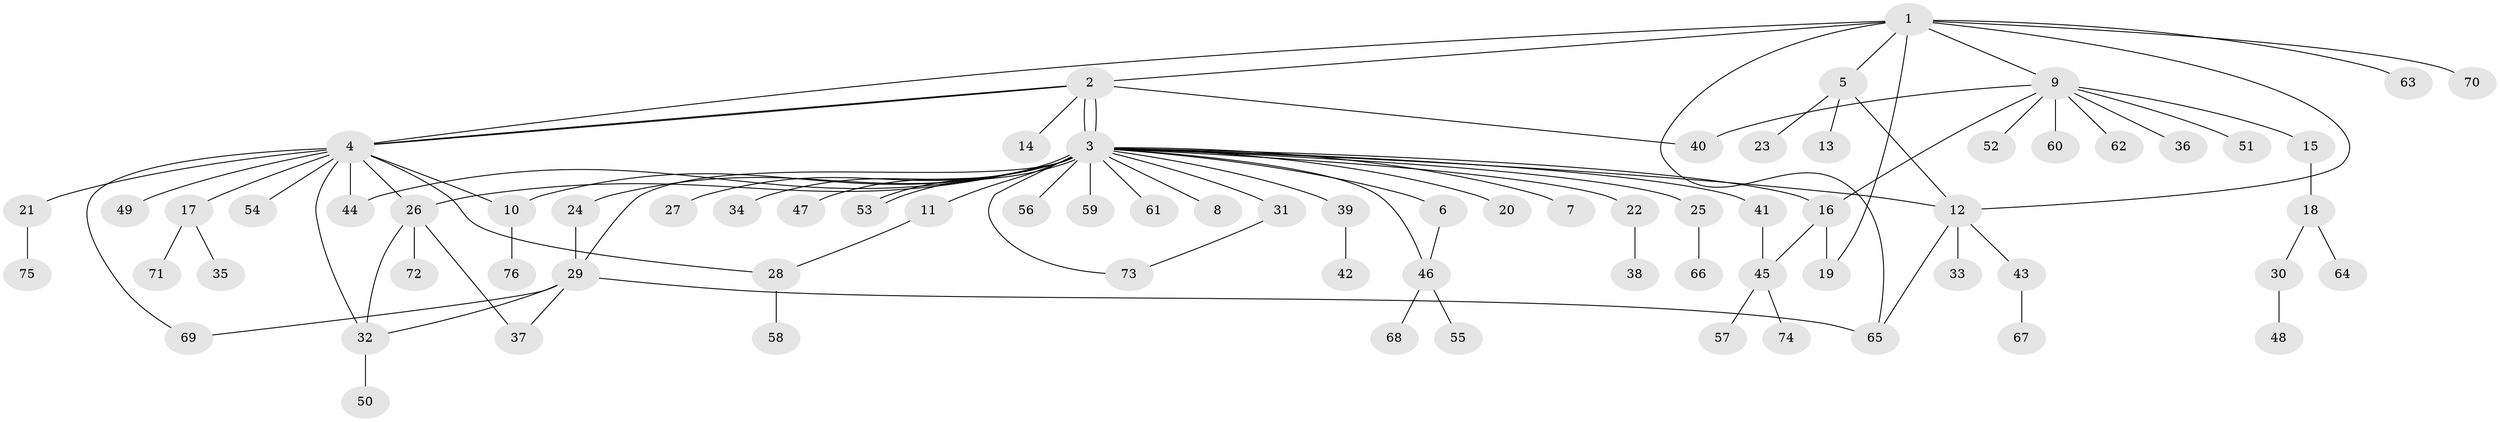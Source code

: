// coarse degree distribution, {15: 0.017241379310344827, 30: 0.017241379310344827, 12: 0.017241379310344827, 3: 0.08620689655172414, 2: 0.20689655172413793, 1: 0.5862068965517241, 6: 0.017241379310344827, 5: 0.017241379310344827, 7: 0.017241379310344827, 4: 0.017241379310344827}
// Generated by graph-tools (version 1.1) at 2025/41/03/06/25 10:41:46]
// undirected, 76 vertices, 98 edges
graph export_dot {
graph [start="1"]
  node [color=gray90,style=filled];
  1;
  2;
  3;
  4;
  5;
  6;
  7;
  8;
  9;
  10;
  11;
  12;
  13;
  14;
  15;
  16;
  17;
  18;
  19;
  20;
  21;
  22;
  23;
  24;
  25;
  26;
  27;
  28;
  29;
  30;
  31;
  32;
  33;
  34;
  35;
  36;
  37;
  38;
  39;
  40;
  41;
  42;
  43;
  44;
  45;
  46;
  47;
  48;
  49;
  50;
  51;
  52;
  53;
  54;
  55;
  56;
  57;
  58;
  59;
  60;
  61;
  62;
  63;
  64;
  65;
  66;
  67;
  68;
  69;
  70;
  71;
  72;
  73;
  74;
  75;
  76;
  1 -- 2;
  1 -- 4;
  1 -- 5;
  1 -- 9;
  1 -- 12;
  1 -- 19;
  1 -- 63;
  1 -- 65;
  1 -- 70;
  2 -- 3;
  2 -- 3;
  2 -- 4;
  2 -- 4;
  2 -- 14;
  2 -- 40;
  3 -- 6;
  3 -- 7;
  3 -- 8;
  3 -- 10;
  3 -- 11;
  3 -- 12;
  3 -- 16;
  3 -- 20;
  3 -- 22;
  3 -- 24;
  3 -- 25;
  3 -- 26;
  3 -- 27;
  3 -- 29;
  3 -- 31;
  3 -- 34;
  3 -- 39;
  3 -- 41;
  3 -- 44;
  3 -- 46;
  3 -- 47;
  3 -- 53;
  3 -- 53;
  3 -- 56;
  3 -- 59;
  3 -- 61;
  3 -- 73;
  4 -- 10;
  4 -- 17;
  4 -- 21;
  4 -- 26;
  4 -- 28;
  4 -- 32;
  4 -- 44;
  4 -- 49;
  4 -- 54;
  4 -- 69;
  5 -- 12;
  5 -- 13;
  5 -- 23;
  6 -- 46;
  9 -- 15;
  9 -- 16;
  9 -- 36;
  9 -- 40;
  9 -- 51;
  9 -- 52;
  9 -- 60;
  9 -- 62;
  10 -- 76;
  11 -- 28;
  12 -- 33;
  12 -- 43;
  12 -- 65;
  15 -- 18;
  16 -- 19;
  16 -- 45;
  17 -- 35;
  17 -- 71;
  18 -- 30;
  18 -- 64;
  21 -- 75;
  22 -- 38;
  24 -- 29;
  25 -- 66;
  26 -- 32;
  26 -- 37;
  26 -- 72;
  28 -- 58;
  29 -- 32;
  29 -- 37;
  29 -- 65;
  29 -- 69;
  30 -- 48;
  31 -- 73;
  32 -- 50;
  39 -- 42;
  41 -- 45;
  43 -- 67;
  45 -- 57;
  45 -- 74;
  46 -- 55;
  46 -- 68;
}
